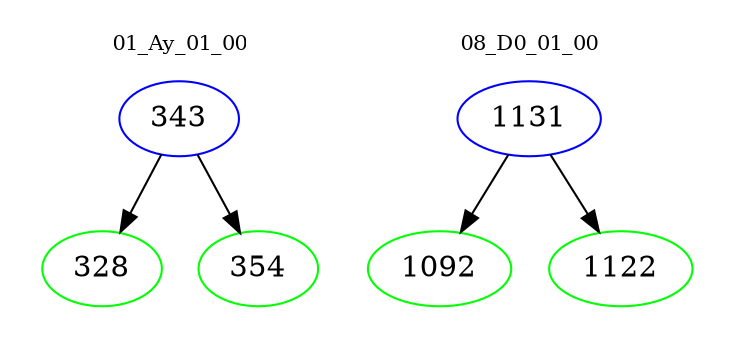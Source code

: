digraph{
subgraph cluster_0 {
color = white
label = "01_Ay_01_00";
fontsize=10;
T0_343 [label="343", color="blue"]
T0_343 -> T0_328 [color="black"]
T0_328 [label="328", color="green"]
T0_343 -> T0_354 [color="black"]
T0_354 [label="354", color="green"]
}
subgraph cluster_1 {
color = white
label = "08_D0_01_00";
fontsize=10;
T1_1131 [label="1131", color="blue"]
T1_1131 -> T1_1092 [color="black"]
T1_1092 [label="1092", color="green"]
T1_1131 -> T1_1122 [color="black"]
T1_1122 [label="1122", color="green"]
}
}
